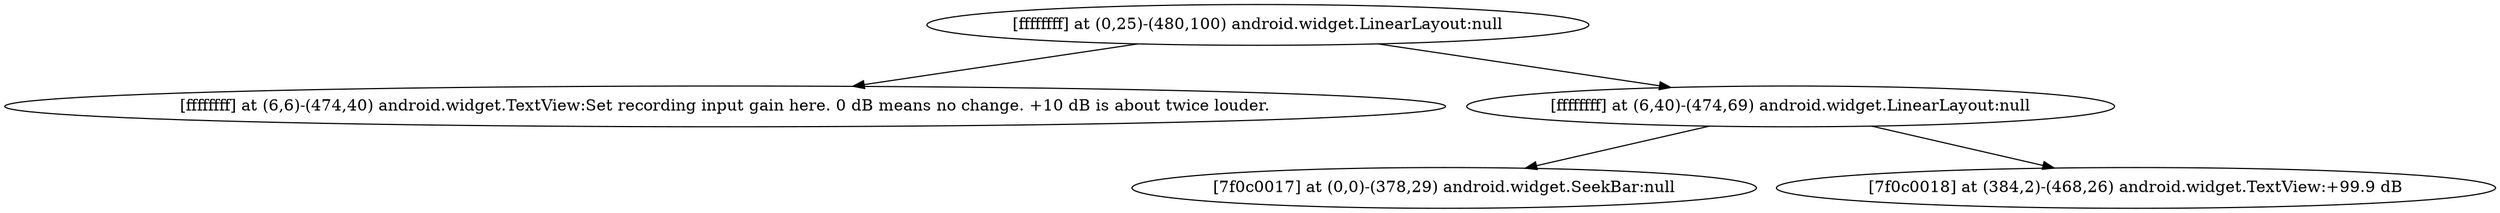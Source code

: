 strict digraph G {
  1 [ label="[ffffffff] at (0,25)-(480,100) android.widget.LinearLayout:null" ];
  2 [ label="[ffffffff] at (6,6)-(474,40) android.widget.TextView:Set recording input gain here. 0 dB means no change. +10 dB is about twice louder." ];
  3 [ label="[ffffffff] at (6,40)-(474,69) android.widget.LinearLayout:null" ];
  4 [ label="[7f0c0017] at (0,0)-(378,29) android.widget.SeekBar:null" ];
  5 [ label="[7f0c0018] at (384,2)-(468,26) android.widget.TextView:+99.9 dB" ];
  1 -> 2;
  1 -> 3;
  3 -> 4;
  3 -> 5;
}
